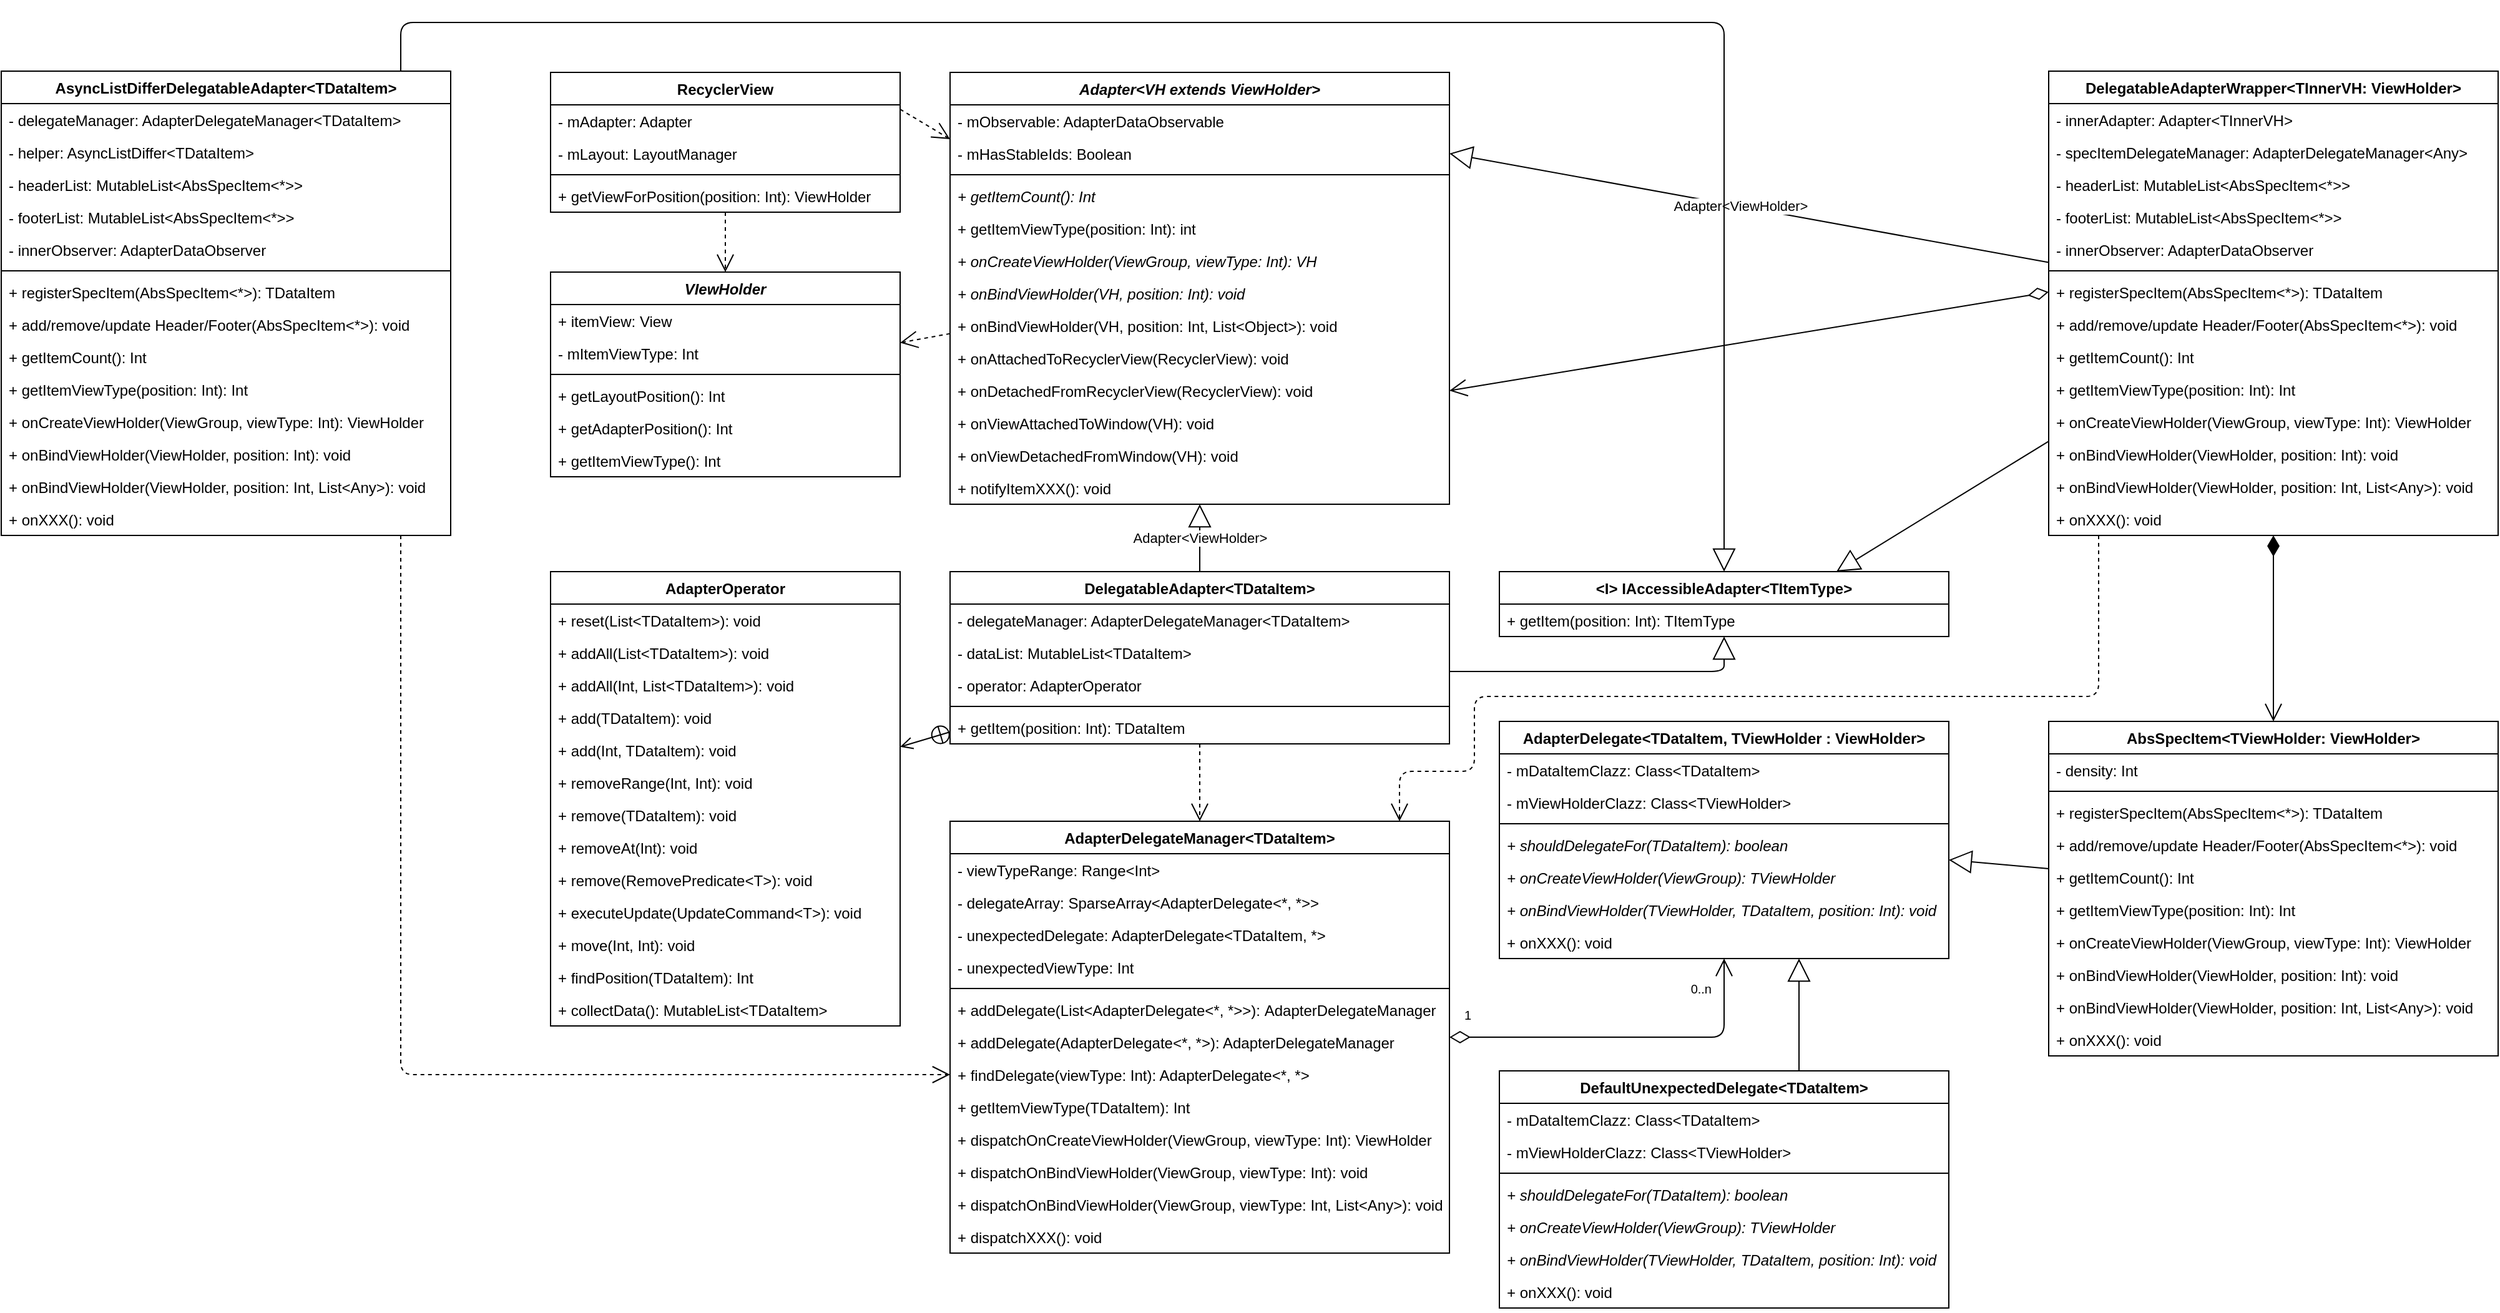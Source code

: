 <mxfile version="12.8.2" type="github">
  <diagram id="JTqwrWSDwIALJZj6xEJG" name="Page-1">
    <mxGraphModel dx="1955" dy="896" grid="1" gridSize="10" guides="1" tooltips="1" connect="1" arrows="1" fold="1" page="1" pageScale="1" pageWidth="2339" pageHeight="3300" math="0" shadow="0">
      <root>
        <mxCell id="0" />
        <mxCell id="1" parent="0" />
        <mxCell id="r3C5jEzgol-kU-XbZV8c-15" value="Adapter&lt;VH extends ViewHolder&gt;" style="swimlane;fontStyle=3;align=center;verticalAlign=top;childLayout=stackLayout;horizontal=1;startSize=26;horizontalStack=0;resizeParent=1;resizeParentMax=0;resizeLast=0;collapsible=1;marginBottom=0;" vertex="1" parent="1">
          <mxGeometry x="1040" y="680" width="400" height="346" as="geometry" />
        </mxCell>
        <mxCell id="r3C5jEzgol-kU-XbZV8c-32" value="- mObservable: AdapterDataObservable" style="text;strokeColor=none;fillColor=none;align=left;verticalAlign=top;spacingLeft=4;spacingRight=4;overflow=hidden;rotatable=0;points=[[0,0.5],[1,0.5]];portConstraint=eastwest;" vertex="1" parent="r3C5jEzgol-kU-XbZV8c-15">
          <mxGeometry y="26" width="400" height="26" as="geometry" />
        </mxCell>
        <mxCell id="r3C5jEzgol-kU-XbZV8c-33" value="- mHasStableIds: Boolean" style="text;strokeColor=none;fillColor=none;align=left;verticalAlign=top;spacingLeft=4;spacingRight=4;overflow=hidden;rotatable=0;points=[[0,0.5],[1,0.5]];portConstraint=eastwest;" vertex="1" parent="r3C5jEzgol-kU-XbZV8c-15">
          <mxGeometry y="52" width="400" height="26" as="geometry" />
        </mxCell>
        <mxCell id="r3C5jEzgol-kU-XbZV8c-31" value="" style="line;strokeWidth=1;fillColor=none;align=left;verticalAlign=middle;spacingTop=-1;spacingLeft=3;spacingRight=3;rotatable=0;labelPosition=right;points=[];portConstraint=eastwest;" vertex="1" parent="r3C5jEzgol-kU-XbZV8c-15">
          <mxGeometry y="78" width="400" height="8" as="geometry" />
        </mxCell>
        <mxCell id="r3C5jEzgol-kU-XbZV8c-23" value="+ getItemCount(): Int" style="text;strokeColor=none;fillColor=none;align=left;verticalAlign=top;spacingLeft=4;spacingRight=4;overflow=hidden;rotatable=0;points=[[0,0.5],[1,0.5]];portConstraint=eastwest;fontStyle=2" vertex="1" parent="r3C5jEzgol-kU-XbZV8c-15">
          <mxGeometry y="86" width="400" height="26" as="geometry" />
        </mxCell>
        <mxCell id="r3C5jEzgol-kU-XbZV8c-22" value="+ getItemViewType(position: Int): int" style="text;strokeColor=none;fillColor=none;align=left;verticalAlign=top;spacingLeft=4;spacingRight=4;overflow=hidden;rotatable=0;points=[[0,0.5],[1,0.5]];portConstraint=eastwest;" vertex="1" parent="r3C5jEzgol-kU-XbZV8c-15">
          <mxGeometry y="112" width="400" height="26" as="geometry" />
        </mxCell>
        <mxCell id="r3C5jEzgol-kU-XbZV8c-16" value="+ onCreateViewHolder(ViewGroup, viewType: Int): VH" style="text;strokeColor=none;fillColor=none;align=left;verticalAlign=top;spacingLeft=4;spacingRight=4;overflow=hidden;rotatable=0;points=[[0,0.5],[1,0.5]];portConstraint=eastwest;fontStyle=2" vertex="1" parent="r3C5jEzgol-kU-XbZV8c-15">
          <mxGeometry y="138" width="400" height="26" as="geometry" />
        </mxCell>
        <mxCell id="r3C5jEzgol-kU-XbZV8c-21" value="+ onBindViewHolder(VH, position: Int): void" style="text;strokeColor=none;fillColor=none;align=left;verticalAlign=top;spacingLeft=4;spacingRight=4;overflow=hidden;rotatable=0;points=[[0,0.5],[1,0.5]];portConstraint=eastwest;fontStyle=2" vertex="1" parent="r3C5jEzgol-kU-XbZV8c-15">
          <mxGeometry y="164" width="400" height="26" as="geometry" />
        </mxCell>
        <mxCell id="r3C5jEzgol-kU-XbZV8c-20" value="+ onBindViewHolder(VH, position: Int, List&lt;Object&gt;): void" style="text;strokeColor=none;fillColor=none;align=left;verticalAlign=top;spacingLeft=4;spacingRight=4;overflow=hidden;rotatable=0;points=[[0,0.5],[1,0.5]];portConstraint=eastwest;" vertex="1" parent="r3C5jEzgol-kU-XbZV8c-15">
          <mxGeometry y="190" width="400" height="26" as="geometry" />
        </mxCell>
        <mxCell id="r3C5jEzgol-kU-XbZV8c-34" value="+ onAttachedToRecyclerView(RecyclerView): void" style="text;strokeColor=none;fillColor=none;align=left;verticalAlign=top;spacingLeft=4;spacingRight=4;overflow=hidden;rotatable=0;points=[[0,0.5],[1,0.5]];portConstraint=eastwest;" vertex="1" parent="r3C5jEzgol-kU-XbZV8c-15">
          <mxGeometry y="216" width="400" height="26" as="geometry" />
        </mxCell>
        <mxCell id="r3C5jEzgol-kU-XbZV8c-35" value="+ onDetachedFromRecyclerView(RecyclerView): void" style="text;strokeColor=none;fillColor=none;align=left;verticalAlign=top;spacingLeft=4;spacingRight=4;overflow=hidden;rotatable=0;points=[[0,0.5],[1,0.5]];portConstraint=eastwest;" vertex="1" parent="r3C5jEzgol-kU-XbZV8c-15">
          <mxGeometry y="242" width="400" height="26" as="geometry" />
        </mxCell>
        <mxCell id="r3C5jEzgol-kU-XbZV8c-29" value="+ onViewAttachedToWindow(VH): void" style="text;strokeColor=none;fillColor=none;align=left;verticalAlign=top;spacingLeft=4;spacingRight=4;overflow=hidden;rotatable=0;points=[[0,0.5],[1,0.5]];portConstraint=eastwest;" vertex="1" parent="r3C5jEzgol-kU-XbZV8c-15">
          <mxGeometry y="268" width="400" height="26" as="geometry" />
        </mxCell>
        <mxCell id="r3C5jEzgol-kU-XbZV8c-30" value="+ onViewDetachedFromWindow(VH): void" style="text;strokeColor=none;fillColor=none;align=left;verticalAlign=top;spacingLeft=4;spacingRight=4;overflow=hidden;rotatable=0;points=[[0,0.5],[1,0.5]];portConstraint=eastwest;" vertex="1" parent="r3C5jEzgol-kU-XbZV8c-15">
          <mxGeometry y="294" width="400" height="26" as="geometry" />
        </mxCell>
        <mxCell id="r3C5jEzgol-kU-XbZV8c-36" value="+ notifyItemXXX(): void" style="text;strokeColor=none;fillColor=none;align=left;verticalAlign=top;spacingLeft=4;spacingRight=4;overflow=hidden;rotatable=0;points=[[0,0.5],[1,0.5]];portConstraint=eastwest;" vertex="1" parent="r3C5jEzgol-kU-XbZV8c-15">
          <mxGeometry y="320" width="400" height="26" as="geometry" />
        </mxCell>
        <mxCell id="r3C5jEzgol-kU-XbZV8c-17" value="" style="endArrow=open;endSize=12;dashed=1;html=1;" edge="1" parent="1" target="r3C5jEzgol-kU-XbZV8c-15">
          <mxGeometry width="160" relative="1" as="geometry">
            <mxPoint x="1000" y="709.538" as="sourcePoint" />
            <mxPoint x="1110" y="810" as="targetPoint" />
          </mxGeometry>
        </mxCell>
        <mxCell id="r3C5jEzgol-kU-XbZV8c-24" value="RecyclerView" style="swimlane;fontStyle=1;align=center;verticalAlign=top;childLayout=stackLayout;horizontal=1;startSize=26;horizontalStack=0;resizeParent=1;resizeParentMax=0;resizeLast=0;collapsible=1;marginBottom=0;" vertex="1" parent="1">
          <mxGeometry x="720" y="680" width="280" height="112" as="geometry" />
        </mxCell>
        <mxCell id="r3C5jEzgol-kU-XbZV8c-28" value="- mAdapter: Adapter" style="text;strokeColor=none;fillColor=none;align=left;verticalAlign=top;spacingLeft=4;spacingRight=4;overflow=hidden;rotatable=0;points=[[0,0.5],[1,0.5]];portConstraint=eastwest;" vertex="1" parent="r3C5jEzgol-kU-XbZV8c-24">
          <mxGeometry y="26" width="280" height="26" as="geometry" />
        </mxCell>
        <mxCell id="r3C5jEzgol-kU-XbZV8c-25" value="- mLayout: LayoutManager" style="text;strokeColor=none;fillColor=none;align=left;verticalAlign=top;spacingLeft=4;spacingRight=4;overflow=hidden;rotatable=0;points=[[0,0.5],[1,0.5]];portConstraint=eastwest;" vertex="1" parent="r3C5jEzgol-kU-XbZV8c-24">
          <mxGeometry y="52" width="280" height="26" as="geometry" />
        </mxCell>
        <mxCell id="r3C5jEzgol-kU-XbZV8c-26" value="" style="line;strokeWidth=1;fillColor=none;align=left;verticalAlign=middle;spacingTop=-1;spacingLeft=3;spacingRight=3;rotatable=0;labelPosition=right;points=[];portConstraint=eastwest;" vertex="1" parent="r3C5jEzgol-kU-XbZV8c-24">
          <mxGeometry y="78" width="280" height="8" as="geometry" />
        </mxCell>
        <mxCell id="r3C5jEzgol-kU-XbZV8c-27" value="+ getViewForPosition(position: Int): ViewHolder" style="text;strokeColor=none;fillColor=none;align=left;verticalAlign=top;spacingLeft=4;spacingRight=4;overflow=hidden;rotatable=0;points=[[0,0.5],[1,0.5]];portConstraint=eastwest;" vertex="1" parent="r3C5jEzgol-kU-XbZV8c-24">
          <mxGeometry y="86" width="280" height="26" as="geometry" />
        </mxCell>
        <mxCell id="r3C5jEzgol-kU-XbZV8c-38" value="VIewHolder" style="swimlane;fontStyle=3;align=center;verticalAlign=top;childLayout=stackLayout;horizontal=1;startSize=26;horizontalStack=0;resizeParent=1;resizeParentMax=0;resizeLast=0;collapsible=1;marginBottom=0;" vertex="1" parent="1">
          <mxGeometry x="720" y="840" width="280" height="164" as="geometry" />
        </mxCell>
        <mxCell id="r3C5jEzgol-kU-XbZV8c-39" value="+ itemView: View" style="text;strokeColor=none;fillColor=none;align=left;verticalAlign=top;spacingLeft=4;spacingRight=4;overflow=hidden;rotatable=0;points=[[0,0.5],[1,0.5]];portConstraint=eastwest;" vertex="1" parent="r3C5jEzgol-kU-XbZV8c-38">
          <mxGeometry y="26" width="280" height="26" as="geometry" />
        </mxCell>
        <mxCell id="r3C5jEzgol-kU-XbZV8c-54" value="- mItemViewType: Int" style="text;strokeColor=none;fillColor=none;align=left;verticalAlign=top;spacingLeft=4;spacingRight=4;overflow=hidden;rotatable=0;points=[[0,0.5],[1,0.5]];portConstraint=eastwest;" vertex="1" parent="r3C5jEzgol-kU-XbZV8c-38">
          <mxGeometry y="52" width="280" height="26" as="geometry" />
        </mxCell>
        <mxCell id="r3C5jEzgol-kU-XbZV8c-41" value="" style="line;strokeWidth=1;fillColor=none;align=left;verticalAlign=middle;spacingTop=-1;spacingLeft=3;spacingRight=3;rotatable=0;labelPosition=right;points=[];portConstraint=eastwest;" vertex="1" parent="r3C5jEzgol-kU-XbZV8c-38">
          <mxGeometry y="78" width="280" height="8" as="geometry" />
        </mxCell>
        <mxCell id="r3C5jEzgol-kU-XbZV8c-42" value="+ getLayoutPosition(): Int" style="text;strokeColor=none;fillColor=none;align=left;verticalAlign=top;spacingLeft=4;spacingRight=4;overflow=hidden;rotatable=0;points=[[0,0.5],[1,0.5]];portConstraint=eastwest;fontStyle=0" vertex="1" parent="r3C5jEzgol-kU-XbZV8c-38">
          <mxGeometry y="86" width="280" height="26" as="geometry" />
        </mxCell>
        <mxCell id="r3C5jEzgol-kU-XbZV8c-43" value="+ getAdapterPosition(): Int" style="text;strokeColor=none;fillColor=none;align=left;verticalAlign=top;spacingLeft=4;spacingRight=4;overflow=hidden;rotatable=0;points=[[0,0.5],[1,0.5]];portConstraint=eastwest;" vertex="1" parent="r3C5jEzgol-kU-XbZV8c-38">
          <mxGeometry y="112" width="280" height="26" as="geometry" />
        </mxCell>
        <mxCell id="r3C5jEzgol-kU-XbZV8c-44" value="+ getItemViewType(): Int" style="text;strokeColor=none;fillColor=none;align=left;verticalAlign=top;spacingLeft=4;spacingRight=4;overflow=hidden;rotatable=0;points=[[0,0.5],[1,0.5]];portConstraint=eastwest;fontStyle=0" vertex="1" parent="r3C5jEzgol-kU-XbZV8c-38">
          <mxGeometry y="138" width="280" height="26" as="geometry" />
        </mxCell>
        <mxCell id="r3C5jEzgol-kU-XbZV8c-52" value="" style="endArrow=open;endSize=12;dashed=1;html=1;" edge="1" parent="1" source="r3C5jEzgol-kU-XbZV8c-24" target="r3C5jEzgol-kU-XbZV8c-38">
          <mxGeometry width="160" relative="1" as="geometry">
            <mxPoint x="1000" y="709.538" as="sourcePoint" />
            <mxPoint x="1110" y="810" as="targetPoint" />
          </mxGeometry>
        </mxCell>
        <mxCell id="r3C5jEzgol-kU-XbZV8c-53" value="" style="endArrow=open;endSize=12;dashed=1;html=1;" edge="1" parent="1" source="r3C5jEzgol-kU-XbZV8c-15" target="r3C5jEzgol-kU-XbZV8c-38">
          <mxGeometry width="160" relative="1" as="geometry">
            <mxPoint x="1000" y="709.538" as="sourcePoint" />
            <mxPoint x="1110" y="810" as="targetPoint" />
          </mxGeometry>
        </mxCell>
        <mxCell id="r3C5jEzgol-kU-XbZV8c-55" value="DelegatableAdapter&lt;TDataItem&gt;" style="swimlane;fontStyle=1;align=center;verticalAlign=top;childLayout=stackLayout;horizontal=1;startSize=26;horizontalStack=0;resizeParent=1;resizeParentMax=0;resizeLast=0;collapsible=1;marginBottom=0;" vertex="1" parent="1">
          <mxGeometry x="1040" y="1080" width="400" height="138" as="geometry" />
        </mxCell>
        <mxCell id="r3C5jEzgol-kU-XbZV8c-56" value="- delegateManager: AdapterDelegateManager&lt;TDataItem&gt;" style="text;strokeColor=none;fillColor=none;align=left;verticalAlign=top;spacingLeft=4;spacingRight=4;overflow=hidden;rotatable=0;points=[[0,0.5],[1,0.5]];portConstraint=eastwest;" vertex="1" parent="r3C5jEzgol-kU-XbZV8c-55">
          <mxGeometry y="26" width="400" height="26" as="geometry" />
        </mxCell>
        <mxCell id="r3C5jEzgol-kU-XbZV8c-57" value="- dataList: MutableList&lt;TDataItem&gt;" style="text;strokeColor=none;fillColor=none;align=left;verticalAlign=top;spacingLeft=4;spacingRight=4;overflow=hidden;rotatable=0;points=[[0,0.5],[1,0.5]];portConstraint=eastwest;" vertex="1" parent="r3C5jEzgol-kU-XbZV8c-55">
          <mxGeometry y="52" width="400" height="26" as="geometry" />
        </mxCell>
        <mxCell id="r3C5jEzgol-kU-XbZV8c-70" value="- operator: AdapterOperator" style="text;strokeColor=none;fillColor=none;align=left;verticalAlign=top;spacingLeft=4;spacingRight=4;overflow=hidden;rotatable=0;points=[[0,0.5],[1,0.5]];portConstraint=eastwest;" vertex="1" parent="r3C5jEzgol-kU-XbZV8c-55">
          <mxGeometry y="78" width="400" height="26" as="geometry" />
        </mxCell>
        <mxCell id="r3C5jEzgol-kU-XbZV8c-58" value="" style="line;strokeWidth=1;fillColor=none;align=left;verticalAlign=middle;spacingTop=-1;spacingLeft=3;spacingRight=3;rotatable=0;labelPosition=right;points=[];portConstraint=eastwest;" vertex="1" parent="r3C5jEzgol-kU-XbZV8c-55">
          <mxGeometry y="104" width="400" height="8" as="geometry" />
        </mxCell>
        <mxCell id="r3C5jEzgol-kU-XbZV8c-68" value="+ getItem(position: Int): TDataItem" style="text;strokeColor=none;fillColor=none;align=left;verticalAlign=top;spacingLeft=4;spacingRight=4;overflow=hidden;rotatable=0;points=[[0,0.5],[1,0.5]];portConstraint=eastwest;" vertex="1" parent="r3C5jEzgol-kU-XbZV8c-55">
          <mxGeometry y="112" width="400" height="26" as="geometry" />
        </mxCell>
        <mxCell id="r3C5jEzgol-kU-XbZV8c-69" value="&lt;span style=&quot;font-size: 11px&quot;&gt;Adapter&amp;lt;ViewHolder&amp;gt;&lt;/span&gt;" style="endArrow=block;endSize=16;endFill=0;html=1;" edge="1" parent="1" source="r3C5jEzgol-kU-XbZV8c-55" target="r3C5jEzgol-kU-XbZV8c-15">
          <mxGeometry width="160" relative="1" as="geometry">
            <mxPoint x="870" y="970" as="sourcePoint" />
            <mxPoint x="1030" y="970" as="targetPoint" />
          </mxGeometry>
        </mxCell>
        <mxCell id="r3C5jEzgol-kU-XbZV8c-71" value="AdapterOperator" style="swimlane;fontStyle=1;align=center;verticalAlign=top;childLayout=stackLayout;horizontal=1;startSize=26;horizontalStack=0;resizeParent=1;resizeParentMax=0;resizeLast=0;collapsible=1;marginBottom=0;" vertex="1" parent="1">
          <mxGeometry x="720" y="1080" width="280" height="364" as="geometry" />
        </mxCell>
        <mxCell id="r3C5jEzgol-kU-XbZV8c-76" value="+ reset(List&lt;TDataItem&gt;): void" style="text;strokeColor=none;fillColor=none;align=left;verticalAlign=top;spacingLeft=4;spacingRight=4;overflow=hidden;rotatable=0;points=[[0,0.5],[1,0.5]];portConstraint=eastwest;fontStyle=0" vertex="1" parent="r3C5jEzgol-kU-XbZV8c-71">
          <mxGeometry y="26" width="280" height="26" as="geometry" />
        </mxCell>
        <mxCell id="r3C5jEzgol-kU-XbZV8c-88" value="+ addAll(List&lt;TDataItem&gt;): void" style="text;strokeColor=none;fillColor=none;align=left;verticalAlign=top;spacingLeft=4;spacingRight=4;overflow=hidden;rotatable=0;points=[[0,0.5],[1,0.5]];portConstraint=eastwest;fontStyle=0" vertex="1" parent="r3C5jEzgol-kU-XbZV8c-71">
          <mxGeometry y="52" width="280" height="26" as="geometry" />
        </mxCell>
        <mxCell id="r3C5jEzgol-kU-XbZV8c-78" value="+ addAll(Int, List&lt;TDataItem&gt;): void" style="text;strokeColor=none;fillColor=none;align=left;verticalAlign=top;spacingLeft=4;spacingRight=4;overflow=hidden;rotatable=0;points=[[0,0.5],[1,0.5]];portConstraint=eastwest;fontStyle=0" vertex="1" parent="r3C5jEzgol-kU-XbZV8c-71">
          <mxGeometry y="78" width="280" height="26" as="geometry" />
        </mxCell>
        <mxCell id="r3C5jEzgol-kU-XbZV8c-87" value="+ add(TDataItem): void" style="text;strokeColor=none;fillColor=none;align=left;verticalAlign=top;spacingLeft=4;spacingRight=4;overflow=hidden;rotatable=0;points=[[0,0.5],[1,0.5]];portConstraint=eastwest;fontStyle=0" vertex="1" parent="r3C5jEzgol-kU-XbZV8c-71">
          <mxGeometry y="104" width="280" height="26" as="geometry" />
        </mxCell>
        <mxCell id="r3C5jEzgol-kU-XbZV8c-79" value="+ add(Int, TDataItem): void" style="text;strokeColor=none;fillColor=none;align=left;verticalAlign=top;spacingLeft=4;spacingRight=4;overflow=hidden;rotatable=0;points=[[0,0.5],[1,0.5]];portConstraint=eastwest;fontStyle=0" vertex="1" parent="r3C5jEzgol-kU-XbZV8c-71">
          <mxGeometry y="130" width="280" height="26" as="geometry" />
        </mxCell>
        <mxCell id="r3C5jEzgol-kU-XbZV8c-80" value="+ removeRange(Int, Int): void" style="text;strokeColor=none;fillColor=none;align=left;verticalAlign=top;spacingLeft=4;spacingRight=4;overflow=hidden;rotatable=0;points=[[0,0.5],[1,0.5]];portConstraint=eastwest;" vertex="1" parent="r3C5jEzgol-kU-XbZV8c-71">
          <mxGeometry y="156" width="280" height="26" as="geometry" />
        </mxCell>
        <mxCell id="r3C5jEzgol-kU-XbZV8c-89" value="+ remove(TDataItem): void" style="text;strokeColor=none;fillColor=none;align=left;verticalAlign=top;spacingLeft=4;spacingRight=4;overflow=hidden;rotatable=0;points=[[0,0.5],[1,0.5]];portConstraint=eastwest;" vertex="1" parent="r3C5jEzgol-kU-XbZV8c-71">
          <mxGeometry y="182" width="280" height="26" as="geometry" />
        </mxCell>
        <mxCell id="r3C5jEzgol-kU-XbZV8c-90" value="+ removeAt(Int): void" style="text;strokeColor=none;fillColor=none;align=left;verticalAlign=top;spacingLeft=4;spacingRight=4;overflow=hidden;rotatable=0;points=[[0,0.5],[1,0.5]];portConstraint=eastwest;" vertex="1" parent="r3C5jEzgol-kU-XbZV8c-71">
          <mxGeometry y="208" width="280" height="26" as="geometry" />
        </mxCell>
        <mxCell id="r3C5jEzgol-kU-XbZV8c-81" value="+ remove(RemovePredicate&lt;T&gt;): void" style="text;strokeColor=none;fillColor=none;align=left;verticalAlign=top;spacingLeft=4;spacingRight=4;overflow=hidden;rotatable=0;points=[[0,0.5],[1,0.5]];portConstraint=eastwest;" vertex="1" parent="r3C5jEzgol-kU-XbZV8c-71">
          <mxGeometry y="234" width="280" height="26" as="geometry" />
        </mxCell>
        <mxCell id="r3C5jEzgol-kU-XbZV8c-83" value="+ executeUpdate(UpdateCommand&lt;T&gt;): void" style="text;strokeColor=none;fillColor=none;align=left;verticalAlign=top;spacingLeft=4;spacingRight=4;overflow=hidden;rotatable=0;points=[[0,0.5],[1,0.5]];portConstraint=eastwest;" vertex="1" parent="r3C5jEzgol-kU-XbZV8c-71">
          <mxGeometry y="260" width="280" height="26" as="geometry" />
        </mxCell>
        <mxCell id="r3C5jEzgol-kU-XbZV8c-84" value="+ move(Int, Int): void" style="text;strokeColor=none;fillColor=none;align=left;verticalAlign=top;spacingLeft=4;spacingRight=4;overflow=hidden;rotatable=0;points=[[0,0.5],[1,0.5]];portConstraint=eastwest;" vertex="1" parent="r3C5jEzgol-kU-XbZV8c-71">
          <mxGeometry y="286" width="280" height="26" as="geometry" />
        </mxCell>
        <mxCell id="r3C5jEzgol-kU-XbZV8c-85" value="+ findPosition(TDataItem): Int" style="text;strokeColor=none;fillColor=none;align=left;verticalAlign=top;spacingLeft=4;spacingRight=4;overflow=hidden;rotatable=0;points=[[0,0.5],[1,0.5]];portConstraint=eastwest;" vertex="1" parent="r3C5jEzgol-kU-XbZV8c-71">
          <mxGeometry y="312" width="280" height="26" as="geometry" />
        </mxCell>
        <mxCell id="r3C5jEzgol-kU-XbZV8c-91" value="+ collectData(): MutableList&lt;TDataItem&gt;" style="text;strokeColor=none;fillColor=none;align=left;verticalAlign=top;spacingLeft=4;spacingRight=4;overflow=hidden;rotatable=0;points=[[0,0.5],[1,0.5]];portConstraint=eastwest;" vertex="1" parent="r3C5jEzgol-kU-XbZV8c-71">
          <mxGeometry y="338" width="280" height="26" as="geometry" />
        </mxCell>
        <mxCell id="r3C5jEzgol-kU-XbZV8c-86" value="" style="endArrow=open;startArrow=circlePlus;endFill=0;startFill=0;endSize=8;html=1;" edge="1" parent="1" source="r3C5jEzgol-kU-XbZV8c-55" target="r3C5jEzgol-kU-XbZV8c-71">
          <mxGeometry width="160" relative="1" as="geometry">
            <mxPoint x="820" y="980" as="sourcePoint" />
            <mxPoint x="980" y="980" as="targetPoint" />
          </mxGeometry>
        </mxCell>
        <mxCell id="r3C5jEzgol-kU-XbZV8c-102" value="AdapterDelegateManager&lt;TDataItem&gt;" style="swimlane;fontStyle=1;align=center;verticalAlign=top;childLayout=stackLayout;horizontal=1;startSize=26;horizontalStack=0;resizeParent=1;resizeParentMax=0;resizeLast=0;collapsible=1;marginBottom=0;" vertex="1" parent="1">
          <mxGeometry x="1040" y="1280" width="400" height="346" as="geometry" />
        </mxCell>
        <mxCell id="r3C5jEzgol-kU-XbZV8c-103" value="- viewTypeRange: Range&lt;Int&gt;" style="text;strokeColor=none;fillColor=none;align=left;verticalAlign=top;spacingLeft=4;spacingRight=4;overflow=hidden;rotatable=0;points=[[0,0.5],[1,0.5]];portConstraint=eastwest;" vertex="1" parent="r3C5jEzgol-kU-XbZV8c-102">
          <mxGeometry y="26" width="400" height="26" as="geometry" />
        </mxCell>
        <mxCell id="r3C5jEzgol-kU-XbZV8c-105" value="- delegateArray: SparseArray&lt;AdapterDelegate&lt;*, *&gt;&gt;" style="text;strokeColor=none;fillColor=none;align=left;verticalAlign=top;spacingLeft=4;spacingRight=4;overflow=hidden;rotatable=0;points=[[0,0.5],[1,0.5]];portConstraint=eastwest;" vertex="1" parent="r3C5jEzgol-kU-XbZV8c-102">
          <mxGeometry y="52" width="400" height="26" as="geometry" />
        </mxCell>
        <mxCell id="r3C5jEzgol-kU-XbZV8c-104" value="- unexpectedDelegate: AdapterDelegate&lt;TDataItem, *&gt;" style="text;strokeColor=none;fillColor=none;align=left;verticalAlign=top;spacingLeft=4;spacingRight=4;overflow=hidden;rotatable=0;points=[[0,0.5],[1,0.5]];portConstraint=eastwest;" vertex="1" parent="r3C5jEzgol-kU-XbZV8c-102">
          <mxGeometry y="78" width="400" height="26" as="geometry" />
        </mxCell>
        <mxCell id="r3C5jEzgol-kU-XbZV8c-119" value="- unexpectedViewType: Int" style="text;strokeColor=none;fillColor=none;align=left;verticalAlign=top;spacingLeft=4;spacingRight=4;overflow=hidden;rotatable=0;points=[[0,0.5],[1,0.5]];portConstraint=eastwest;" vertex="1" parent="r3C5jEzgol-kU-XbZV8c-102">
          <mxGeometry y="104" width="400" height="26" as="geometry" />
        </mxCell>
        <mxCell id="r3C5jEzgol-kU-XbZV8c-106" value="" style="line;strokeWidth=1;fillColor=none;align=left;verticalAlign=middle;spacingTop=-1;spacingLeft=3;spacingRight=3;rotatable=0;labelPosition=right;points=[];portConstraint=eastwest;" vertex="1" parent="r3C5jEzgol-kU-XbZV8c-102">
          <mxGeometry y="130" width="400" height="8" as="geometry" />
        </mxCell>
        <mxCell id="r3C5jEzgol-kU-XbZV8c-118" value="+ addDelegate(List&lt;AdapterDelegate&lt;*, *&gt;&gt;): AdapterDelegateManager" style="text;strokeColor=none;fillColor=none;align=left;verticalAlign=top;spacingLeft=4;spacingRight=4;overflow=hidden;rotatable=0;points=[[0,0.5],[1,0.5]];portConstraint=eastwest;" vertex="1" parent="r3C5jEzgol-kU-XbZV8c-102">
          <mxGeometry y="138" width="400" height="26" as="geometry" />
        </mxCell>
        <mxCell id="r3C5jEzgol-kU-XbZV8c-120" value="+ addDelegate(AdapterDelegate&lt;*, *&gt;): AdapterDelegateManager" style="text;strokeColor=none;fillColor=none;align=left;verticalAlign=top;spacingLeft=4;spacingRight=4;overflow=hidden;rotatable=0;points=[[0,0.5],[1,0.5]];portConstraint=eastwest;" vertex="1" parent="r3C5jEzgol-kU-XbZV8c-102">
          <mxGeometry y="164" width="400" height="26" as="geometry" />
        </mxCell>
        <mxCell id="r3C5jEzgol-kU-XbZV8c-140" value="+ findDelegate(viewType: Int): AdapterDelegate&lt;*, *&gt;" style="text;strokeColor=none;fillColor=none;align=left;verticalAlign=top;spacingLeft=4;spacingRight=4;overflow=hidden;rotatable=0;points=[[0,0.5],[1,0.5]];portConstraint=eastwest;" vertex="1" parent="r3C5jEzgol-kU-XbZV8c-102">
          <mxGeometry y="190" width="400" height="26" as="geometry" />
        </mxCell>
        <mxCell id="r3C5jEzgol-kU-XbZV8c-111" value="+ getItemViewType(TDataItem): Int" style="text;strokeColor=none;fillColor=none;align=left;verticalAlign=top;spacingLeft=4;spacingRight=4;overflow=hidden;rotatable=0;points=[[0,0.5],[1,0.5]];portConstraint=eastwest;" vertex="1" parent="r3C5jEzgol-kU-XbZV8c-102">
          <mxGeometry y="216" width="400" height="26" as="geometry" />
        </mxCell>
        <mxCell id="r3C5jEzgol-kU-XbZV8c-138" value="+ dispatchOnCreateViewHolder(ViewGroup, viewType: Int): ViewHolder" style="text;strokeColor=none;fillColor=none;align=left;verticalAlign=top;spacingLeft=4;spacingRight=4;overflow=hidden;rotatable=0;points=[[0,0.5],[1,0.5]];portConstraint=eastwest;" vertex="1" parent="r3C5jEzgol-kU-XbZV8c-102">
          <mxGeometry y="242" width="400" height="26" as="geometry" />
        </mxCell>
        <mxCell id="r3C5jEzgol-kU-XbZV8c-141" value="+ dispatchOnBindViewHolder(ViewGroup, viewType: Int): void" style="text;strokeColor=none;fillColor=none;align=left;verticalAlign=top;spacingLeft=4;spacingRight=4;overflow=hidden;rotatable=0;points=[[0,0.5],[1,0.5]];portConstraint=eastwest;" vertex="1" parent="r3C5jEzgol-kU-XbZV8c-102">
          <mxGeometry y="268" width="400" height="26" as="geometry" />
        </mxCell>
        <mxCell id="r3C5jEzgol-kU-XbZV8c-142" value="+ dispatchOnBindViewHolder(ViewGroup, viewType: Int, List&lt;Any&gt;): void" style="text;strokeColor=none;fillColor=none;align=left;verticalAlign=top;spacingLeft=4;spacingRight=4;overflow=hidden;rotatable=0;points=[[0,0.5],[1,0.5]];portConstraint=eastwest;" vertex="1" parent="r3C5jEzgol-kU-XbZV8c-102">
          <mxGeometry y="294" width="400" height="26" as="geometry" />
        </mxCell>
        <mxCell id="r3C5jEzgol-kU-XbZV8c-143" value="+ dispatchXXX(): void" style="text;strokeColor=none;fillColor=none;align=left;verticalAlign=top;spacingLeft=4;spacingRight=4;overflow=hidden;rotatable=0;points=[[0,0.5],[1,0.5]];portConstraint=eastwest;" vertex="1" parent="r3C5jEzgol-kU-XbZV8c-102">
          <mxGeometry y="320" width="400" height="26" as="geometry" />
        </mxCell>
        <mxCell id="r3C5jEzgol-kU-XbZV8c-117" value="" style="endArrow=open;endSize=12;dashed=1;html=1;" edge="1" parent="1" source="r3C5jEzgol-kU-XbZV8c-55" target="r3C5jEzgol-kU-XbZV8c-102">
          <mxGeometry width="160" relative="1" as="geometry">
            <mxPoint x="1000" y="709.538" as="sourcePoint" />
            <mxPoint x="1110" y="810" as="targetPoint" />
          </mxGeometry>
        </mxCell>
        <mxCell id="r3C5jEzgol-kU-XbZV8c-121" value="AdapterDelegate&lt;TDataItem, TViewHolder : ViewHolder&gt;" style="swimlane;fontStyle=1;align=center;verticalAlign=top;childLayout=stackLayout;horizontal=1;startSize=26;horizontalStack=0;resizeParent=1;resizeParentMax=0;resizeLast=0;collapsible=1;marginBottom=0;" vertex="1" parent="1">
          <mxGeometry x="1480" y="1200" width="360" height="190" as="geometry" />
        </mxCell>
        <mxCell id="r3C5jEzgol-kU-XbZV8c-122" value="- mDataItemClazz: Class&lt;TDataItem&gt;" style="text;strokeColor=none;fillColor=none;align=left;verticalAlign=top;spacingLeft=4;spacingRight=4;overflow=hidden;rotatable=0;points=[[0,0.5],[1,0.5]];portConstraint=eastwest;" vertex="1" parent="r3C5jEzgol-kU-XbZV8c-121">
          <mxGeometry y="26" width="360" height="26" as="geometry" />
        </mxCell>
        <mxCell id="r3C5jEzgol-kU-XbZV8c-137" value="- mViewHolderClazz: Class&lt;TViewHolder&gt;" style="text;strokeColor=none;fillColor=none;align=left;verticalAlign=top;spacingLeft=4;spacingRight=4;overflow=hidden;rotatable=0;points=[[0,0.5],[1,0.5]];portConstraint=eastwest;" vertex="1" parent="r3C5jEzgol-kU-XbZV8c-121">
          <mxGeometry y="52" width="360" height="26" as="geometry" />
        </mxCell>
        <mxCell id="r3C5jEzgol-kU-XbZV8c-126" value="" style="line;strokeWidth=1;fillColor=none;align=left;verticalAlign=middle;spacingTop=-1;spacingLeft=3;spacingRight=3;rotatable=0;labelPosition=right;points=[];portConstraint=eastwest;" vertex="1" parent="r3C5jEzgol-kU-XbZV8c-121">
          <mxGeometry y="78" width="360" height="8" as="geometry" />
        </mxCell>
        <mxCell id="r3C5jEzgol-kU-XbZV8c-127" value="+ shouldDelegateFor(TDataItem): boolean" style="text;strokeColor=none;fillColor=none;align=left;verticalAlign=top;spacingLeft=4;spacingRight=4;overflow=hidden;rotatable=0;points=[[0,0.5],[1,0.5]];portConstraint=eastwest;fontStyle=2" vertex="1" parent="r3C5jEzgol-kU-XbZV8c-121">
          <mxGeometry y="86" width="360" height="26" as="geometry" />
        </mxCell>
        <mxCell id="r3C5jEzgol-kU-XbZV8c-139" value="+ onCreateViewHolder(ViewGroup): TViewHolder" style="text;strokeColor=none;fillColor=none;align=left;verticalAlign=top;spacingLeft=4;spacingRight=4;overflow=hidden;rotatable=0;points=[[0,0.5],[1,0.5]];portConstraint=eastwest;fontStyle=2" vertex="1" parent="r3C5jEzgol-kU-XbZV8c-121">
          <mxGeometry y="112" width="360" height="26" as="geometry" />
        </mxCell>
        <mxCell id="r3C5jEzgol-kU-XbZV8c-198" value="+ onBindViewHolder(TViewHolder, TDataItem, position: Int): void" style="text;strokeColor=none;fillColor=none;align=left;verticalAlign=top;spacingLeft=4;spacingRight=4;overflow=hidden;rotatable=0;points=[[0,0.5],[1,0.5]];portConstraint=eastwest;fontStyle=2" vertex="1" parent="r3C5jEzgol-kU-XbZV8c-121">
          <mxGeometry y="138" width="360" height="26" as="geometry" />
        </mxCell>
        <mxCell id="r3C5jEzgol-kU-XbZV8c-199" value="+ onXXX(): void" style="text;strokeColor=none;fillColor=none;align=left;verticalAlign=top;spacingLeft=4;spacingRight=4;overflow=hidden;rotatable=0;points=[[0,0.5],[1,0.5]];portConstraint=eastwest;fontStyle=0" vertex="1" parent="r3C5jEzgol-kU-XbZV8c-121">
          <mxGeometry y="164" width="360" height="26" as="geometry" />
        </mxCell>
        <mxCell id="r3C5jEzgol-kU-XbZV8c-133" value="" style="endArrow=open;html=1;endSize=12;startArrow=diamondThin;startSize=14;startFill=0;edgeStyle=orthogonalEdgeStyle;" edge="1" parent="1" source="r3C5jEzgol-kU-XbZV8c-102" target="r3C5jEzgol-kU-XbZV8c-121">
          <mxGeometry relative="1" as="geometry">
            <mxPoint x="1490" y="1410" as="sourcePoint" />
            <mxPoint x="1650" y="1410" as="targetPoint" />
            <Array as="points">
              <mxPoint x="1660" y="1453" />
            </Array>
          </mxGeometry>
        </mxCell>
        <mxCell id="r3C5jEzgol-kU-XbZV8c-134" value="1" style="resizable=0;html=1;align=left;verticalAlign=top;labelBackgroundColor=#ffffff;fontSize=10;" connectable="0" vertex="1" parent="r3C5jEzgol-kU-XbZV8c-133">
          <mxGeometry x="-1" relative="1" as="geometry">
            <mxPoint x="10" y="-30" as="offset" />
          </mxGeometry>
        </mxCell>
        <mxCell id="r3C5jEzgol-kU-XbZV8c-135" value="0..n" style="resizable=0;html=1;align=right;verticalAlign=top;labelBackgroundColor=#ffffff;fontSize=10;" connectable="0" vertex="1" parent="r3C5jEzgol-kU-XbZV8c-133">
          <mxGeometry x="1" relative="1" as="geometry">
            <mxPoint x="-10.0" y="12" as="offset" />
          </mxGeometry>
        </mxCell>
        <mxCell id="r3C5jEzgol-kU-XbZV8c-144" value="&lt;I&gt; IAccessibleAdapter&lt;TItemType&gt;" style="swimlane;fontStyle=1;align=center;verticalAlign=top;childLayout=stackLayout;horizontal=1;startSize=26;horizontalStack=0;resizeParent=1;resizeParentMax=0;resizeLast=0;collapsible=1;marginBottom=0;" vertex="1" parent="1">
          <mxGeometry x="1480" y="1080" width="360" height="52" as="geometry" />
        </mxCell>
        <mxCell id="r3C5jEzgol-kU-XbZV8c-148" value="+ getItem(position: Int): TItemType" style="text;strokeColor=none;fillColor=none;align=left;verticalAlign=top;spacingLeft=4;spacingRight=4;overflow=hidden;rotatable=0;points=[[0,0.5],[1,0.5]];portConstraint=eastwest;" vertex="1" parent="r3C5jEzgol-kU-XbZV8c-144">
          <mxGeometry y="26" width="360" height="26" as="geometry" />
        </mxCell>
        <mxCell id="r3C5jEzgol-kU-XbZV8c-149" value="" style="endArrow=block;endSize=16;endFill=0;html=1;edgeStyle=orthogonalEdgeStyle;" edge="1" parent="1" source="r3C5jEzgol-kU-XbZV8c-55" target="r3C5jEzgol-kU-XbZV8c-144">
          <mxGeometry x="-0.104" width="160" relative="1" as="geometry">
            <mxPoint x="870" y="970" as="sourcePoint" />
            <mxPoint x="1030" y="970" as="targetPoint" />
            <Array as="points">
              <mxPoint x="1660" y="1160" />
            </Array>
            <mxPoint as="offset" />
          </mxGeometry>
        </mxCell>
        <mxCell id="r3C5jEzgol-kU-XbZV8c-156" value="DelegatableAdapterWrapper&lt;TInnerVH: ViewHolder&gt;" style="swimlane;fontStyle=1;align=center;verticalAlign=top;childLayout=stackLayout;horizontal=1;startSize=26;horizontalStack=0;resizeParent=1;resizeParentMax=0;resizeLast=0;collapsible=1;marginBottom=0;" vertex="1" parent="1">
          <mxGeometry x="1920" y="679" width="360" height="372" as="geometry" />
        </mxCell>
        <mxCell id="r3C5jEzgol-kU-XbZV8c-157" value="- innerAdapter: Adapter&lt;TInnerVH&gt;" style="text;strokeColor=none;fillColor=none;align=left;verticalAlign=top;spacingLeft=4;spacingRight=4;overflow=hidden;rotatable=0;points=[[0,0.5],[1,0.5]];portConstraint=eastwest;" vertex="1" parent="r3C5jEzgol-kU-XbZV8c-156">
          <mxGeometry y="26" width="360" height="26" as="geometry" />
        </mxCell>
        <mxCell id="r3C5jEzgol-kU-XbZV8c-158" value="- specItemDelegateManager: AdapterDelegateManager&lt;Any&gt;" style="text;strokeColor=none;fillColor=none;align=left;verticalAlign=top;spacingLeft=4;spacingRight=4;overflow=hidden;rotatable=0;points=[[0,0.5],[1,0.5]];portConstraint=eastwest;" vertex="1" parent="r3C5jEzgol-kU-XbZV8c-156">
          <mxGeometry y="52" width="360" height="26" as="geometry" />
        </mxCell>
        <mxCell id="r3C5jEzgol-kU-XbZV8c-159" value="- headerList: MutableList&lt;AbsSpecItem&lt;*&gt;&gt;" style="text;strokeColor=none;fillColor=none;align=left;verticalAlign=top;spacingLeft=4;spacingRight=4;overflow=hidden;rotatable=0;points=[[0,0.5],[1,0.5]];portConstraint=eastwest;" vertex="1" parent="r3C5jEzgol-kU-XbZV8c-156">
          <mxGeometry y="78" width="360" height="26" as="geometry" />
        </mxCell>
        <mxCell id="r3C5jEzgol-kU-XbZV8c-166" value="- footerList: MutableList&lt;AbsSpecItem&lt;*&gt;&gt;" style="text;strokeColor=none;fillColor=none;align=left;verticalAlign=top;spacingLeft=4;spacingRight=4;overflow=hidden;rotatable=0;points=[[0,0.5],[1,0.5]];portConstraint=eastwest;" vertex="1" parent="r3C5jEzgol-kU-XbZV8c-156">
          <mxGeometry y="104" width="360" height="26" as="geometry" />
        </mxCell>
        <mxCell id="r3C5jEzgol-kU-XbZV8c-167" value="- innerObserver: AdapterDataObserver" style="text;strokeColor=none;fillColor=none;align=left;verticalAlign=top;spacingLeft=4;spacingRight=4;overflow=hidden;rotatable=0;points=[[0,0.5],[1,0.5]];portConstraint=eastwest;" vertex="1" parent="r3C5jEzgol-kU-XbZV8c-156">
          <mxGeometry y="130" width="360" height="26" as="geometry" />
        </mxCell>
        <mxCell id="r3C5jEzgol-kU-XbZV8c-160" value="" style="line;strokeWidth=1;fillColor=none;align=left;verticalAlign=middle;spacingTop=-1;spacingLeft=3;spacingRight=3;rotatable=0;labelPosition=right;points=[];portConstraint=eastwest;" vertex="1" parent="r3C5jEzgol-kU-XbZV8c-156">
          <mxGeometry y="156" width="360" height="8" as="geometry" />
        </mxCell>
        <mxCell id="r3C5jEzgol-kU-XbZV8c-161" value="+ registerSpecItem(AbsSpecItem&lt;*&gt;): TDataItem" style="text;strokeColor=none;fillColor=none;align=left;verticalAlign=top;spacingLeft=4;spacingRight=4;overflow=hidden;rotatable=0;points=[[0,0.5],[1,0.5]];portConstraint=eastwest;" vertex="1" parent="r3C5jEzgol-kU-XbZV8c-156">
          <mxGeometry y="164" width="360" height="26" as="geometry" />
        </mxCell>
        <mxCell id="r3C5jEzgol-kU-XbZV8c-168" value="+ add/remove/update Header/Footer(AbsSpecItem&lt;*&gt;): void" style="text;strokeColor=none;fillColor=none;align=left;verticalAlign=top;spacingLeft=4;spacingRight=4;overflow=hidden;rotatable=0;points=[[0,0.5],[1,0.5]];portConstraint=eastwest;" vertex="1" parent="r3C5jEzgol-kU-XbZV8c-156">
          <mxGeometry y="190" width="360" height="26" as="geometry" />
        </mxCell>
        <mxCell id="r3C5jEzgol-kU-XbZV8c-177" value="+ getItemCount(): Int" style="text;strokeColor=none;fillColor=none;align=left;verticalAlign=top;spacingLeft=4;spacingRight=4;overflow=hidden;rotatable=0;points=[[0,0.5],[1,0.5]];portConstraint=eastwest;" vertex="1" parent="r3C5jEzgol-kU-XbZV8c-156">
          <mxGeometry y="216" width="360" height="26" as="geometry" />
        </mxCell>
        <mxCell id="r3C5jEzgol-kU-XbZV8c-178" value="+ getItemViewType(position: Int): Int" style="text;strokeColor=none;fillColor=none;align=left;verticalAlign=top;spacingLeft=4;spacingRight=4;overflow=hidden;rotatable=0;points=[[0,0.5],[1,0.5]];portConstraint=eastwest;" vertex="1" parent="r3C5jEzgol-kU-XbZV8c-156">
          <mxGeometry y="242" width="360" height="26" as="geometry" />
        </mxCell>
        <mxCell id="r3C5jEzgol-kU-XbZV8c-173" value="+ onCreateViewHolder(ViewGroup, viewType: Int): ViewHolder" style="text;strokeColor=none;fillColor=none;align=left;verticalAlign=top;spacingLeft=4;spacingRight=4;overflow=hidden;rotatable=0;points=[[0,0.5],[1,0.5]];portConstraint=eastwest;" vertex="1" parent="r3C5jEzgol-kU-XbZV8c-156">
          <mxGeometry y="268" width="360" height="26" as="geometry" />
        </mxCell>
        <mxCell id="r3C5jEzgol-kU-XbZV8c-174" value="+ onBindViewHolder(ViewHolder, position: Int): void" style="text;strokeColor=none;fillColor=none;align=left;verticalAlign=top;spacingLeft=4;spacingRight=4;overflow=hidden;rotatable=0;points=[[0,0.5],[1,0.5]];portConstraint=eastwest;" vertex="1" parent="r3C5jEzgol-kU-XbZV8c-156">
          <mxGeometry y="294" width="360" height="26" as="geometry" />
        </mxCell>
        <mxCell id="r3C5jEzgol-kU-XbZV8c-175" value="+ onBindViewHolder(ViewHolder, position: Int, List&lt;Any&gt;): void" style="text;strokeColor=none;fillColor=none;align=left;verticalAlign=top;spacingLeft=4;spacingRight=4;overflow=hidden;rotatable=0;points=[[0,0.5],[1,0.5]];portConstraint=eastwest;" vertex="1" parent="r3C5jEzgol-kU-XbZV8c-156">
          <mxGeometry y="320" width="360" height="26" as="geometry" />
        </mxCell>
        <mxCell id="r3C5jEzgol-kU-XbZV8c-179" value="+ onXXX(): void" style="text;strokeColor=none;fillColor=none;align=left;verticalAlign=top;spacingLeft=4;spacingRight=4;overflow=hidden;rotatable=0;points=[[0,0.5],[1,0.5]];portConstraint=eastwest;" vertex="1" parent="r3C5jEzgol-kU-XbZV8c-156">
          <mxGeometry y="346" width="360" height="26" as="geometry" />
        </mxCell>
        <mxCell id="r3C5jEzgol-kU-XbZV8c-162" value="&lt;span style=&quot;font-size: 11px&quot;&gt;Adapter&amp;lt;ViewHolder&amp;gt;&lt;/span&gt;" style="endArrow=block;endSize=16;endFill=0;html=1;entryX=1;entryY=0.5;entryDx=0;entryDy=0;" edge="1" parent="1" source="r3C5jEzgol-kU-XbZV8c-156" target="r3C5jEzgol-kU-XbZV8c-33">
          <mxGeometry x="0.029" width="160" relative="1" as="geometry">
            <mxPoint x="870" y="970" as="sourcePoint" />
            <mxPoint x="1030" y="970" as="targetPoint" />
            <mxPoint as="offset" />
          </mxGeometry>
        </mxCell>
        <mxCell id="r3C5jEzgol-kU-XbZV8c-163" value="" style="endArrow=open;html=1;endSize=12;startArrow=diamondThin;startSize=14;startFill=0;entryX=1;entryY=0.5;entryDx=0;entryDy=0;exitX=0;exitY=0.5;exitDx=0;exitDy=0;" edge="1" parent="1" source="r3C5jEzgol-kU-XbZV8c-161" target="r3C5jEzgol-kU-XbZV8c-35">
          <mxGeometry relative="1" as="geometry">
            <mxPoint x="1630" y="960" as="sourcePoint" />
            <mxPoint x="1790" y="960" as="targetPoint" />
          </mxGeometry>
        </mxCell>
        <mxCell id="r3C5jEzgol-kU-XbZV8c-164" value="" style="resizable=0;html=1;align=left;verticalAlign=top;labelBackgroundColor=#ffffff;fontSize=10;" connectable="0" vertex="1" parent="r3C5jEzgol-kU-XbZV8c-163">
          <mxGeometry x="-1" relative="1" as="geometry" />
        </mxCell>
        <mxCell id="r3C5jEzgol-kU-XbZV8c-165" value="" style="resizable=0;html=1;align=right;verticalAlign=top;labelBackgroundColor=#ffffff;fontSize=10;" connectable="0" vertex="1" parent="r3C5jEzgol-kU-XbZV8c-163">
          <mxGeometry x="1" relative="1" as="geometry" />
        </mxCell>
        <mxCell id="r3C5jEzgol-kU-XbZV8c-176" value="" style="endArrow=open;endSize=12;dashed=1;html=1;edgeStyle=orthogonalEdgeStyle;" edge="1" parent="1" source="r3C5jEzgol-kU-XbZV8c-156" target="r3C5jEzgol-kU-XbZV8c-102">
          <mxGeometry width="160" relative="1" as="geometry">
            <mxPoint x="1840" y="828" as="sourcePoint" />
            <mxPoint x="1440" y="1561" as="targetPoint" />
            <Array as="points">
              <mxPoint x="1960" y="1180" />
              <mxPoint x="1460" y="1180" />
              <mxPoint x="1460" y="1240" />
              <mxPoint x="1400" y="1240" />
            </Array>
          </mxGeometry>
        </mxCell>
        <mxCell id="r3C5jEzgol-kU-XbZV8c-180" value="" style="endArrow=block;endSize=16;endFill=0;html=1;entryX=0.75;entryY=0;entryDx=0;entryDy=0;" edge="1" parent="1" source="r3C5jEzgol-kU-XbZV8c-156" target="r3C5jEzgol-kU-XbZV8c-144">
          <mxGeometry x="-0.104" width="160" relative="1" as="geometry">
            <mxPoint x="1910" y="964" as="sourcePoint" />
            <mxPoint x="1070" y="970" as="targetPoint" />
            <mxPoint as="offset" />
          </mxGeometry>
        </mxCell>
        <mxCell id="r3C5jEzgol-kU-XbZV8c-181" value="AbsSpecItem&lt;TViewHolder: ViewHolder&gt;" style="swimlane;fontStyle=1;align=center;verticalAlign=top;childLayout=stackLayout;horizontal=1;startSize=26;horizontalStack=0;resizeParent=1;resizeParentMax=0;resizeLast=0;collapsible=1;marginBottom=0;" vertex="1" parent="1">
          <mxGeometry x="1920" y="1200" width="360" height="268" as="geometry" />
        </mxCell>
        <mxCell id="r3C5jEzgol-kU-XbZV8c-182" value="- density: Int" style="text;strokeColor=none;fillColor=none;align=left;verticalAlign=top;spacingLeft=4;spacingRight=4;overflow=hidden;rotatable=0;points=[[0,0.5],[1,0.5]];portConstraint=eastwest;" vertex="1" parent="r3C5jEzgol-kU-XbZV8c-181">
          <mxGeometry y="26" width="360" height="26" as="geometry" />
        </mxCell>
        <mxCell id="r3C5jEzgol-kU-XbZV8c-187" value="" style="line;strokeWidth=1;fillColor=none;align=left;verticalAlign=middle;spacingTop=-1;spacingLeft=3;spacingRight=3;rotatable=0;labelPosition=right;points=[];portConstraint=eastwest;" vertex="1" parent="r3C5jEzgol-kU-XbZV8c-181">
          <mxGeometry y="52" width="360" height="8" as="geometry" />
        </mxCell>
        <mxCell id="r3C5jEzgol-kU-XbZV8c-188" value="+ registerSpecItem(AbsSpecItem&lt;*&gt;): TDataItem" style="text;strokeColor=none;fillColor=none;align=left;verticalAlign=top;spacingLeft=4;spacingRight=4;overflow=hidden;rotatable=0;points=[[0,0.5],[1,0.5]];portConstraint=eastwest;" vertex="1" parent="r3C5jEzgol-kU-XbZV8c-181">
          <mxGeometry y="60" width="360" height="26" as="geometry" />
        </mxCell>
        <mxCell id="r3C5jEzgol-kU-XbZV8c-189" value="+ add/remove/update Header/Footer(AbsSpecItem&lt;*&gt;): void" style="text;strokeColor=none;fillColor=none;align=left;verticalAlign=top;spacingLeft=4;spacingRight=4;overflow=hidden;rotatable=0;points=[[0,0.5],[1,0.5]];portConstraint=eastwest;" vertex="1" parent="r3C5jEzgol-kU-XbZV8c-181">
          <mxGeometry y="86" width="360" height="26" as="geometry" />
        </mxCell>
        <mxCell id="r3C5jEzgol-kU-XbZV8c-190" value="+ getItemCount(): Int" style="text;strokeColor=none;fillColor=none;align=left;verticalAlign=top;spacingLeft=4;spacingRight=4;overflow=hidden;rotatable=0;points=[[0,0.5],[1,0.5]];portConstraint=eastwest;" vertex="1" parent="r3C5jEzgol-kU-XbZV8c-181">
          <mxGeometry y="112" width="360" height="26" as="geometry" />
        </mxCell>
        <mxCell id="r3C5jEzgol-kU-XbZV8c-191" value="+ getItemViewType(position: Int): Int" style="text;strokeColor=none;fillColor=none;align=left;verticalAlign=top;spacingLeft=4;spacingRight=4;overflow=hidden;rotatable=0;points=[[0,0.5],[1,0.5]];portConstraint=eastwest;" vertex="1" parent="r3C5jEzgol-kU-XbZV8c-181">
          <mxGeometry y="138" width="360" height="26" as="geometry" />
        </mxCell>
        <mxCell id="r3C5jEzgol-kU-XbZV8c-192" value="+ onCreateViewHolder(ViewGroup, viewType: Int): ViewHolder" style="text;strokeColor=none;fillColor=none;align=left;verticalAlign=top;spacingLeft=4;spacingRight=4;overflow=hidden;rotatable=0;points=[[0,0.5],[1,0.5]];portConstraint=eastwest;" vertex="1" parent="r3C5jEzgol-kU-XbZV8c-181">
          <mxGeometry y="164" width="360" height="26" as="geometry" />
        </mxCell>
        <mxCell id="r3C5jEzgol-kU-XbZV8c-193" value="+ onBindViewHolder(ViewHolder, position: Int): void" style="text;strokeColor=none;fillColor=none;align=left;verticalAlign=top;spacingLeft=4;spacingRight=4;overflow=hidden;rotatable=0;points=[[0,0.5],[1,0.5]];portConstraint=eastwest;" vertex="1" parent="r3C5jEzgol-kU-XbZV8c-181">
          <mxGeometry y="190" width="360" height="26" as="geometry" />
        </mxCell>
        <mxCell id="r3C5jEzgol-kU-XbZV8c-194" value="+ onBindViewHolder(ViewHolder, position: Int, List&lt;Any&gt;): void" style="text;strokeColor=none;fillColor=none;align=left;verticalAlign=top;spacingLeft=4;spacingRight=4;overflow=hidden;rotatable=0;points=[[0,0.5],[1,0.5]];portConstraint=eastwest;" vertex="1" parent="r3C5jEzgol-kU-XbZV8c-181">
          <mxGeometry y="216" width="360" height="26" as="geometry" />
        </mxCell>
        <mxCell id="r3C5jEzgol-kU-XbZV8c-195" value="+ onXXX(): void" style="text;strokeColor=none;fillColor=none;align=left;verticalAlign=top;spacingLeft=4;spacingRight=4;overflow=hidden;rotatable=0;points=[[0,0.5],[1,0.5]];portConstraint=eastwest;" vertex="1" parent="r3C5jEzgol-kU-XbZV8c-181">
          <mxGeometry y="242" width="360" height="26" as="geometry" />
        </mxCell>
        <mxCell id="r3C5jEzgol-kU-XbZV8c-197" value="" style="endArrow=block;endSize=16;endFill=0;html=1;" edge="1" parent="1" source="r3C5jEzgol-kU-XbZV8c-181" target="r3C5jEzgol-kU-XbZV8c-121">
          <mxGeometry x="-0.104" width="160" relative="1" as="geometry">
            <mxPoint x="1500" y="1052" as="sourcePoint" />
            <mxPoint x="1070" y="970" as="targetPoint" />
            <mxPoint as="offset" />
          </mxGeometry>
        </mxCell>
        <mxCell id="r3C5jEzgol-kU-XbZV8c-200" value="" style="endArrow=open;html=1;endSize=12;startArrow=diamondThin;startSize=14;startFill=1;edgeStyle=orthogonalEdgeStyle;align=left;verticalAlign=bottom;" edge="1" parent="1" source="r3C5jEzgol-kU-XbZV8c-156" target="r3C5jEzgol-kU-XbZV8c-181">
          <mxGeometry x="-0.675" y="-4" relative="1" as="geometry">
            <mxPoint x="2250" y="940" as="sourcePoint" />
            <mxPoint x="2410" y="940" as="targetPoint" />
            <mxPoint as="offset" />
          </mxGeometry>
        </mxCell>
        <mxCell id="r3C5jEzgol-kU-XbZV8c-216" value="AsyncListDifferDelegatableAdapter&lt;TDataItem&gt;" style="swimlane;fontStyle=1;align=center;verticalAlign=top;childLayout=stackLayout;horizontal=1;startSize=26;horizontalStack=0;resizeParent=1;resizeParentMax=0;resizeLast=0;collapsible=1;marginBottom=0;" vertex="1" parent="1">
          <mxGeometry x="280" y="679" width="360" height="372" as="geometry" />
        </mxCell>
        <mxCell id="r3C5jEzgol-kU-XbZV8c-217" value="- delegateManager: AdapterDelegateManager&lt;TDataItem&gt;" style="text;strokeColor=none;fillColor=none;align=left;verticalAlign=top;spacingLeft=4;spacingRight=4;overflow=hidden;rotatable=0;points=[[0,0.5],[1,0.5]];portConstraint=eastwest;" vertex="1" parent="r3C5jEzgol-kU-XbZV8c-216">
          <mxGeometry y="26" width="360" height="26" as="geometry" />
        </mxCell>
        <mxCell id="r3C5jEzgol-kU-XbZV8c-218" value="- helper: AsyncListDiffer&lt;TDataItem&gt;" style="text;strokeColor=none;fillColor=none;align=left;verticalAlign=top;spacingLeft=4;spacingRight=4;overflow=hidden;rotatable=0;points=[[0,0.5],[1,0.5]];portConstraint=eastwest;" vertex="1" parent="r3C5jEzgol-kU-XbZV8c-216">
          <mxGeometry y="52" width="360" height="26" as="geometry" />
        </mxCell>
        <mxCell id="r3C5jEzgol-kU-XbZV8c-219" value="- headerList: MutableList&lt;AbsSpecItem&lt;*&gt;&gt;" style="text;strokeColor=none;fillColor=none;align=left;verticalAlign=top;spacingLeft=4;spacingRight=4;overflow=hidden;rotatable=0;points=[[0,0.5],[1,0.5]];portConstraint=eastwest;" vertex="1" parent="r3C5jEzgol-kU-XbZV8c-216">
          <mxGeometry y="78" width="360" height="26" as="geometry" />
        </mxCell>
        <mxCell id="r3C5jEzgol-kU-XbZV8c-220" value="- footerList: MutableList&lt;AbsSpecItem&lt;*&gt;&gt;" style="text;strokeColor=none;fillColor=none;align=left;verticalAlign=top;spacingLeft=4;spacingRight=4;overflow=hidden;rotatable=0;points=[[0,0.5],[1,0.5]];portConstraint=eastwest;" vertex="1" parent="r3C5jEzgol-kU-XbZV8c-216">
          <mxGeometry y="104" width="360" height="26" as="geometry" />
        </mxCell>
        <mxCell id="r3C5jEzgol-kU-XbZV8c-221" value="- innerObserver: AdapterDataObserver" style="text;strokeColor=none;fillColor=none;align=left;verticalAlign=top;spacingLeft=4;spacingRight=4;overflow=hidden;rotatable=0;points=[[0,0.5],[1,0.5]];portConstraint=eastwest;" vertex="1" parent="r3C5jEzgol-kU-XbZV8c-216">
          <mxGeometry y="130" width="360" height="26" as="geometry" />
        </mxCell>
        <mxCell id="r3C5jEzgol-kU-XbZV8c-222" value="" style="line;strokeWidth=1;fillColor=none;align=left;verticalAlign=middle;spacingTop=-1;spacingLeft=3;spacingRight=3;rotatable=0;labelPosition=right;points=[];portConstraint=eastwest;" vertex="1" parent="r3C5jEzgol-kU-XbZV8c-216">
          <mxGeometry y="156" width="360" height="8" as="geometry" />
        </mxCell>
        <mxCell id="r3C5jEzgol-kU-XbZV8c-223" value="+ registerSpecItem(AbsSpecItem&lt;*&gt;): TDataItem" style="text;strokeColor=none;fillColor=none;align=left;verticalAlign=top;spacingLeft=4;spacingRight=4;overflow=hidden;rotatable=0;points=[[0,0.5],[1,0.5]];portConstraint=eastwest;" vertex="1" parent="r3C5jEzgol-kU-XbZV8c-216">
          <mxGeometry y="164" width="360" height="26" as="geometry" />
        </mxCell>
        <mxCell id="r3C5jEzgol-kU-XbZV8c-224" value="+ add/remove/update Header/Footer(AbsSpecItem&lt;*&gt;): void" style="text;strokeColor=none;fillColor=none;align=left;verticalAlign=top;spacingLeft=4;spacingRight=4;overflow=hidden;rotatable=0;points=[[0,0.5],[1,0.5]];portConstraint=eastwest;" vertex="1" parent="r3C5jEzgol-kU-XbZV8c-216">
          <mxGeometry y="190" width="360" height="26" as="geometry" />
        </mxCell>
        <mxCell id="r3C5jEzgol-kU-XbZV8c-225" value="+ getItemCount(): Int" style="text;strokeColor=none;fillColor=none;align=left;verticalAlign=top;spacingLeft=4;spacingRight=4;overflow=hidden;rotatable=0;points=[[0,0.5],[1,0.5]];portConstraint=eastwest;" vertex="1" parent="r3C5jEzgol-kU-XbZV8c-216">
          <mxGeometry y="216" width="360" height="26" as="geometry" />
        </mxCell>
        <mxCell id="r3C5jEzgol-kU-XbZV8c-226" value="+ getItemViewType(position: Int): Int" style="text;strokeColor=none;fillColor=none;align=left;verticalAlign=top;spacingLeft=4;spacingRight=4;overflow=hidden;rotatable=0;points=[[0,0.5],[1,0.5]];portConstraint=eastwest;" vertex="1" parent="r3C5jEzgol-kU-XbZV8c-216">
          <mxGeometry y="242" width="360" height="26" as="geometry" />
        </mxCell>
        <mxCell id="r3C5jEzgol-kU-XbZV8c-227" value="+ onCreateViewHolder(ViewGroup, viewType: Int): ViewHolder" style="text;strokeColor=none;fillColor=none;align=left;verticalAlign=top;spacingLeft=4;spacingRight=4;overflow=hidden;rotatable=0;points=[[0,0.5],[1,0.5]];portConstraint=eastwest;" vertex="1" parent="r3C5jEzgol-kU-XbZV8c-216">
          <mxGeometry y="268" width="360" height="26" as="geometry" />
        </mxCell>
        <mxCell id="r3C5jEzgol-kU-XbZV8c-228" value="+ onBindViewHolder(ViewHolder, position: Int): void" style="text;strokeColor=none;fillColor=none;align=left;verticalAlign=top;spacingLeft=4;spacingRight=4;overflow=hidden;rotatable=0;points=[[0,0.5],[1,0.5]];portConstraint=eastwest;" vertex="1" parent="r3C5jEzgol-kU-XbZV8c-216">
          <mxGeometry y="294" width="360" height="26" as="geometry" />
        </mxCell>
        <mxCell id="r3C5jEzgol-kU-XbZV8c-229" value="+ onBindViewHolder(ViewHolder, position: Int, List&lt;Any&gt;): void" style="text;strokeColor=none;fillColor=none;align=left;verticalAlign=top;spacingLeft=4;spacingRight=4;overflow=hidden;rotatable=0;points=[[0,0.5],[1,0.5]];portConstraint=eastwest;" vertex="1" parent="r3C5jEzgol-kU-XbZV8c-216">
          <mxGeometry y="320" width="360" height="26" as="geometry" />
        </mxCell>
        <mxCell id="r3C5jEzgol-kU-XbZV8c-230" value="+ onXXX(): void" style="text;strokeColor=none;fillColor=none;align=left;verticalAlign=top;spacingLeft=4;spacingRight=4;overflow=hidden;rotatable=0;points=[[0,0.5],[1,0.5]];portConstraint=eastwest;" vertex="1" parent="r3C5jEzgol-kU-XbZV8c-216">
          <mxGeometry y="346" width="360" height="26" as="geometry" />
        </mxCell>
        <mxCell id="r3C5jEzgol-kU-XbZV8c-231" value="" style="endArrow=open;endSize=12;dashed=1;html=1;edgeStyle=orthogonalEdgeStyle;" edge="1" parent="1" source="r3C5jEzgol-kU-XbZV8c-216" target="r3C5jEzgol-kU-XbZV8c-102">
          <mxGeometry width="160" relative="1" as="geometry">
            <mxPoint x="1840" y="828" as="sourcePoint" />
            <mxPoint x="980" y="1520" as="targetPoint" />
            <Array as="points">
              <mxPoint x="600" y="1483" />
            </Array>
          </mxGeometry>
        </mxCell>
        <mxCell id="r3C5jEzgol-kU-XbZV8c-232" value="DefaultUnexpectedDelegate&lt;TDataItem&gt;" style="swimlane;fontStyle=1;align=center;verticalAlign=top;childLayout=stackLayout;horizontal=1;startSize=26;horizontalStack=0;resizeParent=1;resizeParentMax=0;resizeLast=0;collapsible=1;marginBottom=0;" vertex="1" parent="1">
          <mxGeometry x="1480" y="1480" width="360" height="190" as="geometry" />
        </mxCell>
        <mxCell id="r3C5jEzgol-kU-XbZV8c-233" value="- mDataItemClazz: Class&lt;TDataItem&gt;" style="text;strokeColor=none;fillColor=none;align=left;verticalAlign=top;spacingLeft=4;spacingRight=4;overflow=hidden;rotatable=0;points=[[0,0.5],[1,0.5]];portConstraint=eastwest;" vertex="1" parent="r3C5jEzgol-kU-XbZV8c-232">
          <mxGeometry y="26" width="360" height="26" as="geometry" />
        </mxCell>
        <mxCell id="r3C5jEzgol-kU-XbZV8c-234" value="- mViewHolderClazz: Class&lt;TViewHolder&gt;" style="text;strokeColor=none;fillColor=none;align=left;verticalAlign=top;spacingLeft=4;spacingRight=4;overflow=hidden;rotatable=0;points=[[0,0.5],[1,0.5]];portConstraint=eastwest;" vertex="1" parent="r3C5jEzgol-kU-XbZV8c-232">
          <mxGeometry y="52" width="360" height="26" as="geometry" />
        </mxCell>
        <mxCell id="r3C5jEzgol-kU-XbZV8c-235" value="" style="line;strokeWidth=1;fillColor=none;align=left;verticalAlign=middle;spacingTop=-1;spacingLeft=3;spacingRight=3;rotatable=0;labelPosition=right;points=[];portConstraint=eastwest;" vertex="1" parent="r3C5jEzgol-kU-XbZV8c-232">
          <mxGeometry y="78" width="360" height="8" as="geometry" />
        </mxCell>
        <mxCell id="r3C5jEzgol-kU-XbZV8c-236" value="+ shouldDelegateFor(TDataItem): boolean" style="text;strokeColor=none;fillColor=none;align=left;verticalAlign=top;spacingLeft=4;spacingRight=4;overflow=hidden;rotatable=0;points=[[0,0.5],[1,0.5]];portConstraint=eastwest;fontStyle=2" vertex="1" parent="r3C5jEzgol-kU-XbZV8c-232">
          <mxGeometry y="86" width="360" height="26" as="geometry" />
        </mxCell>
        <mxCell id="r3C5jEzgol-kU-XbZV8c-237" value="+ onCreateViewHolder(ViewGroup): TViewHolder" style="text;strokeColor=none;fillColor=none;align=left;verticalAlign=top;spacingLeft=4;spacingRight=4;overflow=hidden;rotatable=0;points=[[0,0.5],[1,0.5]];portConstraint=eastwest;fontStyle=2" vertex="1" parent="r3C5jEzgol-kU-XbZV8c-232">
          <mxGeometry y="112" width="360" height="26" as="geometry" />
        </mxCell>
        <mxCell id="r3C5jEzgol-kU-XbZV8c-238" value="+ onBindViewHolder(TViewHolder, TDataItem, position: Int): void" style="text;strokeColor=none;fillColor=none;align=left;verticalAlign=top;spacingLeft=4;spacingRight=4;overflow=hidden;rotatable=0;points=[[0,0.5],[1,0.5]];portConstraint=eastwest;fontStyle=2" vertex="1" parent="r3C5jEzgol-kU-XbZV8c-232">
          <mxGeometry y="138" width="360" height="26" as="geometry" />
        </mxCell>
        <mxCell id="r3C5jEzgol-kU-XbZV8c-239" value="+ onXXX(): void" style="text;strokeColor=none;fillColor=none;align=left;verticalAlign=top;spacingLeft=4;spacingRight=4;overflow=hidden;rotatable=0;points=[[0,0.5],[1,0.5]];portConstraint=eastwest;fontStyle=0" vertex="1" parent="r3C5jEzgol-kU-XbZV8c-232">
          <mxGeometry y="164" width="360" height="26" as="geometry" />
        </mxCell>
        <mxCell id="r3C5jEzgol-kU-XbZV8c-240" value="" style="endArrow=block;endSize=16;endFill=0;html=1;edgeStyle=orthogonalEdgeStyle;" edge="1" parent="1" source="r3C5jEzgol-kU-XbZV8c-232" target="r3C5jEzgol-kU-XbZV8c-121">
          <mxGeometry x="-0.104" width="160" relative="1" as="geometry">
            <mxPoint x="1500" y="1052" as="sourcePoint" />
            <mxPoint x="1070" y="970" as="targetPoint" />
            <Array as="points">
              <mxPoint x="1720" y="1440" />
              <mxPoint x="1720" y="1440" />
            </Array>
            <mxPoint as="offset" />
          </mxGeometry>
        </mxCell>
        <mxCell id="r3C5jEzgol-kU-XbZV8c-241" value="" style="endArrow=block;endSize=16;endFill=0;html=1;edgeStyle=orthogonalEdgeStyle;" edge="1" parent="1" source="r3C5jEzgol-kU-XbZV8c-216" target="r3C5jEzgol-kU-XbZV8c-144">
          <mxGeometry x="-0.104" width="160" relative="1" as="geometry">
            <mxPoint x="870" y="970" as="sourcePoint" />
            <mxPoint x="1030" y="970" as="targetPoint" />
            <Array as="points">
              <mxPoint x="600" y="640" />
              <mxPoint x="1660" y="640" />
            </Array>
            <mxPoint as="offset" />
          </mxGeometry>
        </mxCell>
      </root>
    </mxGraphModel>
  </diagram>
</mxfile>
